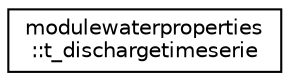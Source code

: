 digraph "Graphical Class Hierarchy"
{
 // LATEX_PDF_SIZE
  edge [fontname="Helvetica",fontsize="10",labelfontname="Helvetica",labelfontsize="10"];
  node [fontname="Helvetica",fontsize="10",shape=record];
  rankdir="LR";
  Node0 [label="modulewaterproperties\l::t_dischargetimeserie",height=0.2,width=0.4,color="black", fillcolor="white", style="filled",URL="$structmodulewaterproperties_1_1t__dischargetimeserie.html",tooltip=" "];
}

